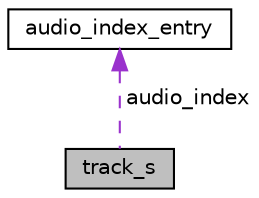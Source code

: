 digraph "track_s"
{
  edge [fontname="Helvetica",fontsize="10",labelfontname="Helvetica",labelfontsize="10"];
  node [fontname="Helvetica",fontsize="10",shape=record];
  Node1 [label="track_s",height=0.2,width=0.4,color="black", fillcolor="grey75", style="filled", fontcolor="black"];
  Node2 -> Node1 [dir="back",color="darkorchid3",fontsize="10",style="dashed",label=" audio_index" ,fontname="Helvetica"];
  Node2 [label="audio_index_entry",height=0.2,width=0.4,color="black", fillcolor="white", style="filled",URL="$structaudio__index__entry.html"];
}
